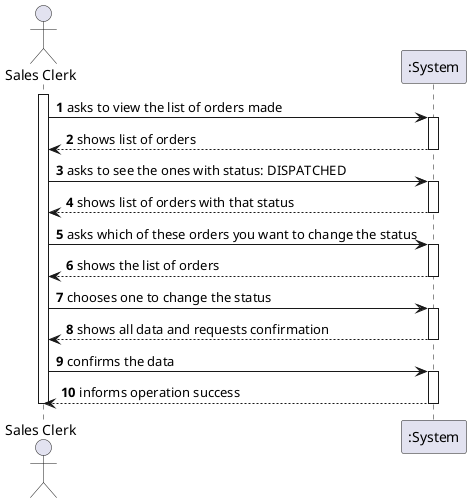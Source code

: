 @startuml
autonumber
actor "Sales Clerk" as SC

activate SC
SC -> ":System" : asks to view the list of orders made
activate ":System"

":System" --> SC : shows list of orders
deactivate ":System"

SC -> ":System" : asks to see the ones with status: DISPATCHED
activate ":System"

":System" --> SC : shows list of orders with that status
deactivate ":System"

SC -> ":System" : asks which of these orders you want to change the status
activate ":System"

":System" --> SC : shows the list of orders
deactivate ":System"

SC -> ":System" : chooses one to change the status
activate ":System"

":System" --> SC :shows all data and requests confirmation
deactivate ":System"
SC -> ":System" : confirms the data

activate ":System"
":System" --> SC : informs operation success
deactivate ":System"

deactivate ":System"
deactivate SC

@enduml